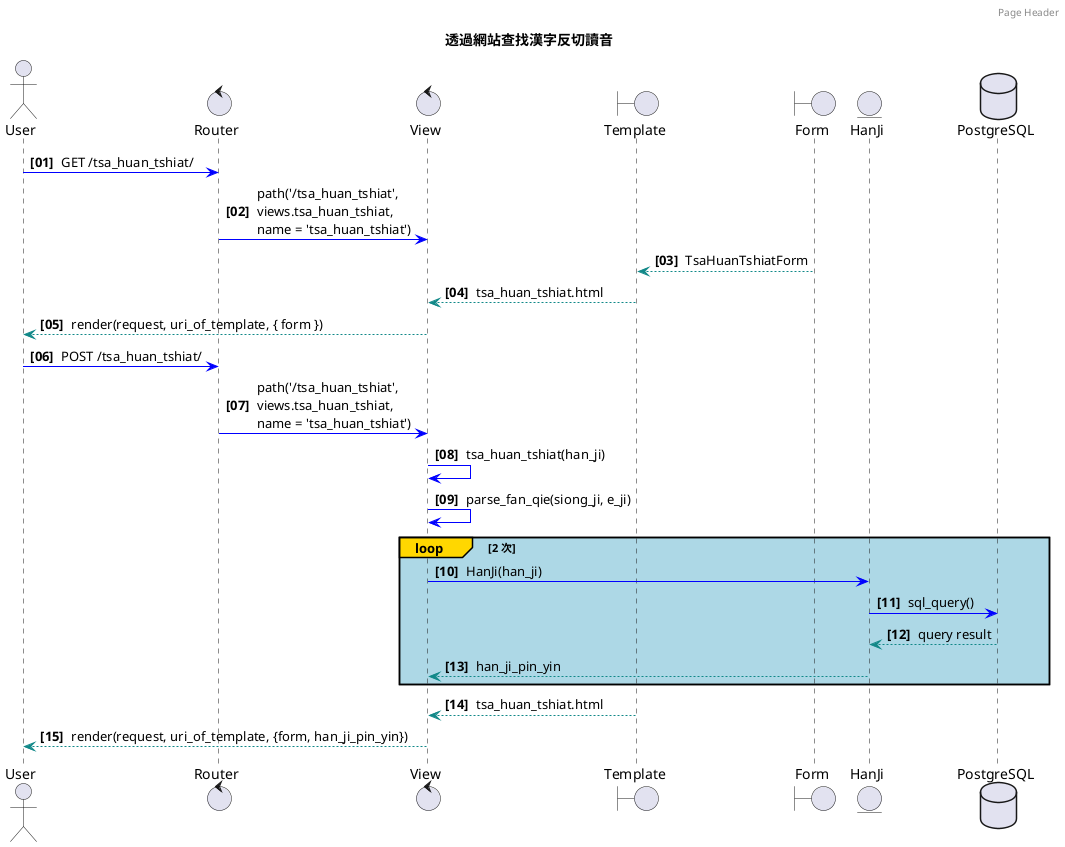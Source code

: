 @startuml
header Page Header
autonumber "<b>[00] </b>"
actor    User
control	 Router             as Router
control	 View               as View
boundary Form           	  as Form
boundary Template	          as Template
boundary CommentForm     	  as Form
entity   HanJi				      as Model
database PostgreSQL		      as DB

title 透過網站查找漢字反切讀音

User -[#0000FF]> Router : GET /tsa_huan_tshiat/ 
Router -[#0000FF]> View : path('/tsa_huan_tshiat', \nviews.tsa_huan_tshiat,\nname = 'tsa_huan_tshiat')
Form --[#118888]> Template: TsaHuanTshiatForm
Template --[#118888]> View : tsa_huan_tshiat.html
View --[#118888]> User: render(request, uri_of_template, { form })
User -[#0000FF]> Router : POST /tsa_huan_tshiat/ 
Router -[#0000FF]> View : path('/tsa_huan_tshiat', \nviews.tsa_huan_tshiat,\nname = 'tsa_huan_tshiat')
View -[#0000FF]> View : tsa_huan_tshiat(han_ji)
View -[#0000FF]> View : parse_fan_qie(siong_ji, e_ji)
  loop#Gold #LightBlue 2 次
    View -[#0000FF]> Model : HanJi(han_ji)
    Model -[#0000FF]> DB : sql_query()
    DB --[#118888]> Model : query result
    Model --[#118888]> View : han_ji_pin_yin
  end
  Template --[#118888]> View : tsa_huan_tshiat.html
View --[#118888]> User: render(request, uri_of_template, {form, han_ji_pin_yin})
@enduml
